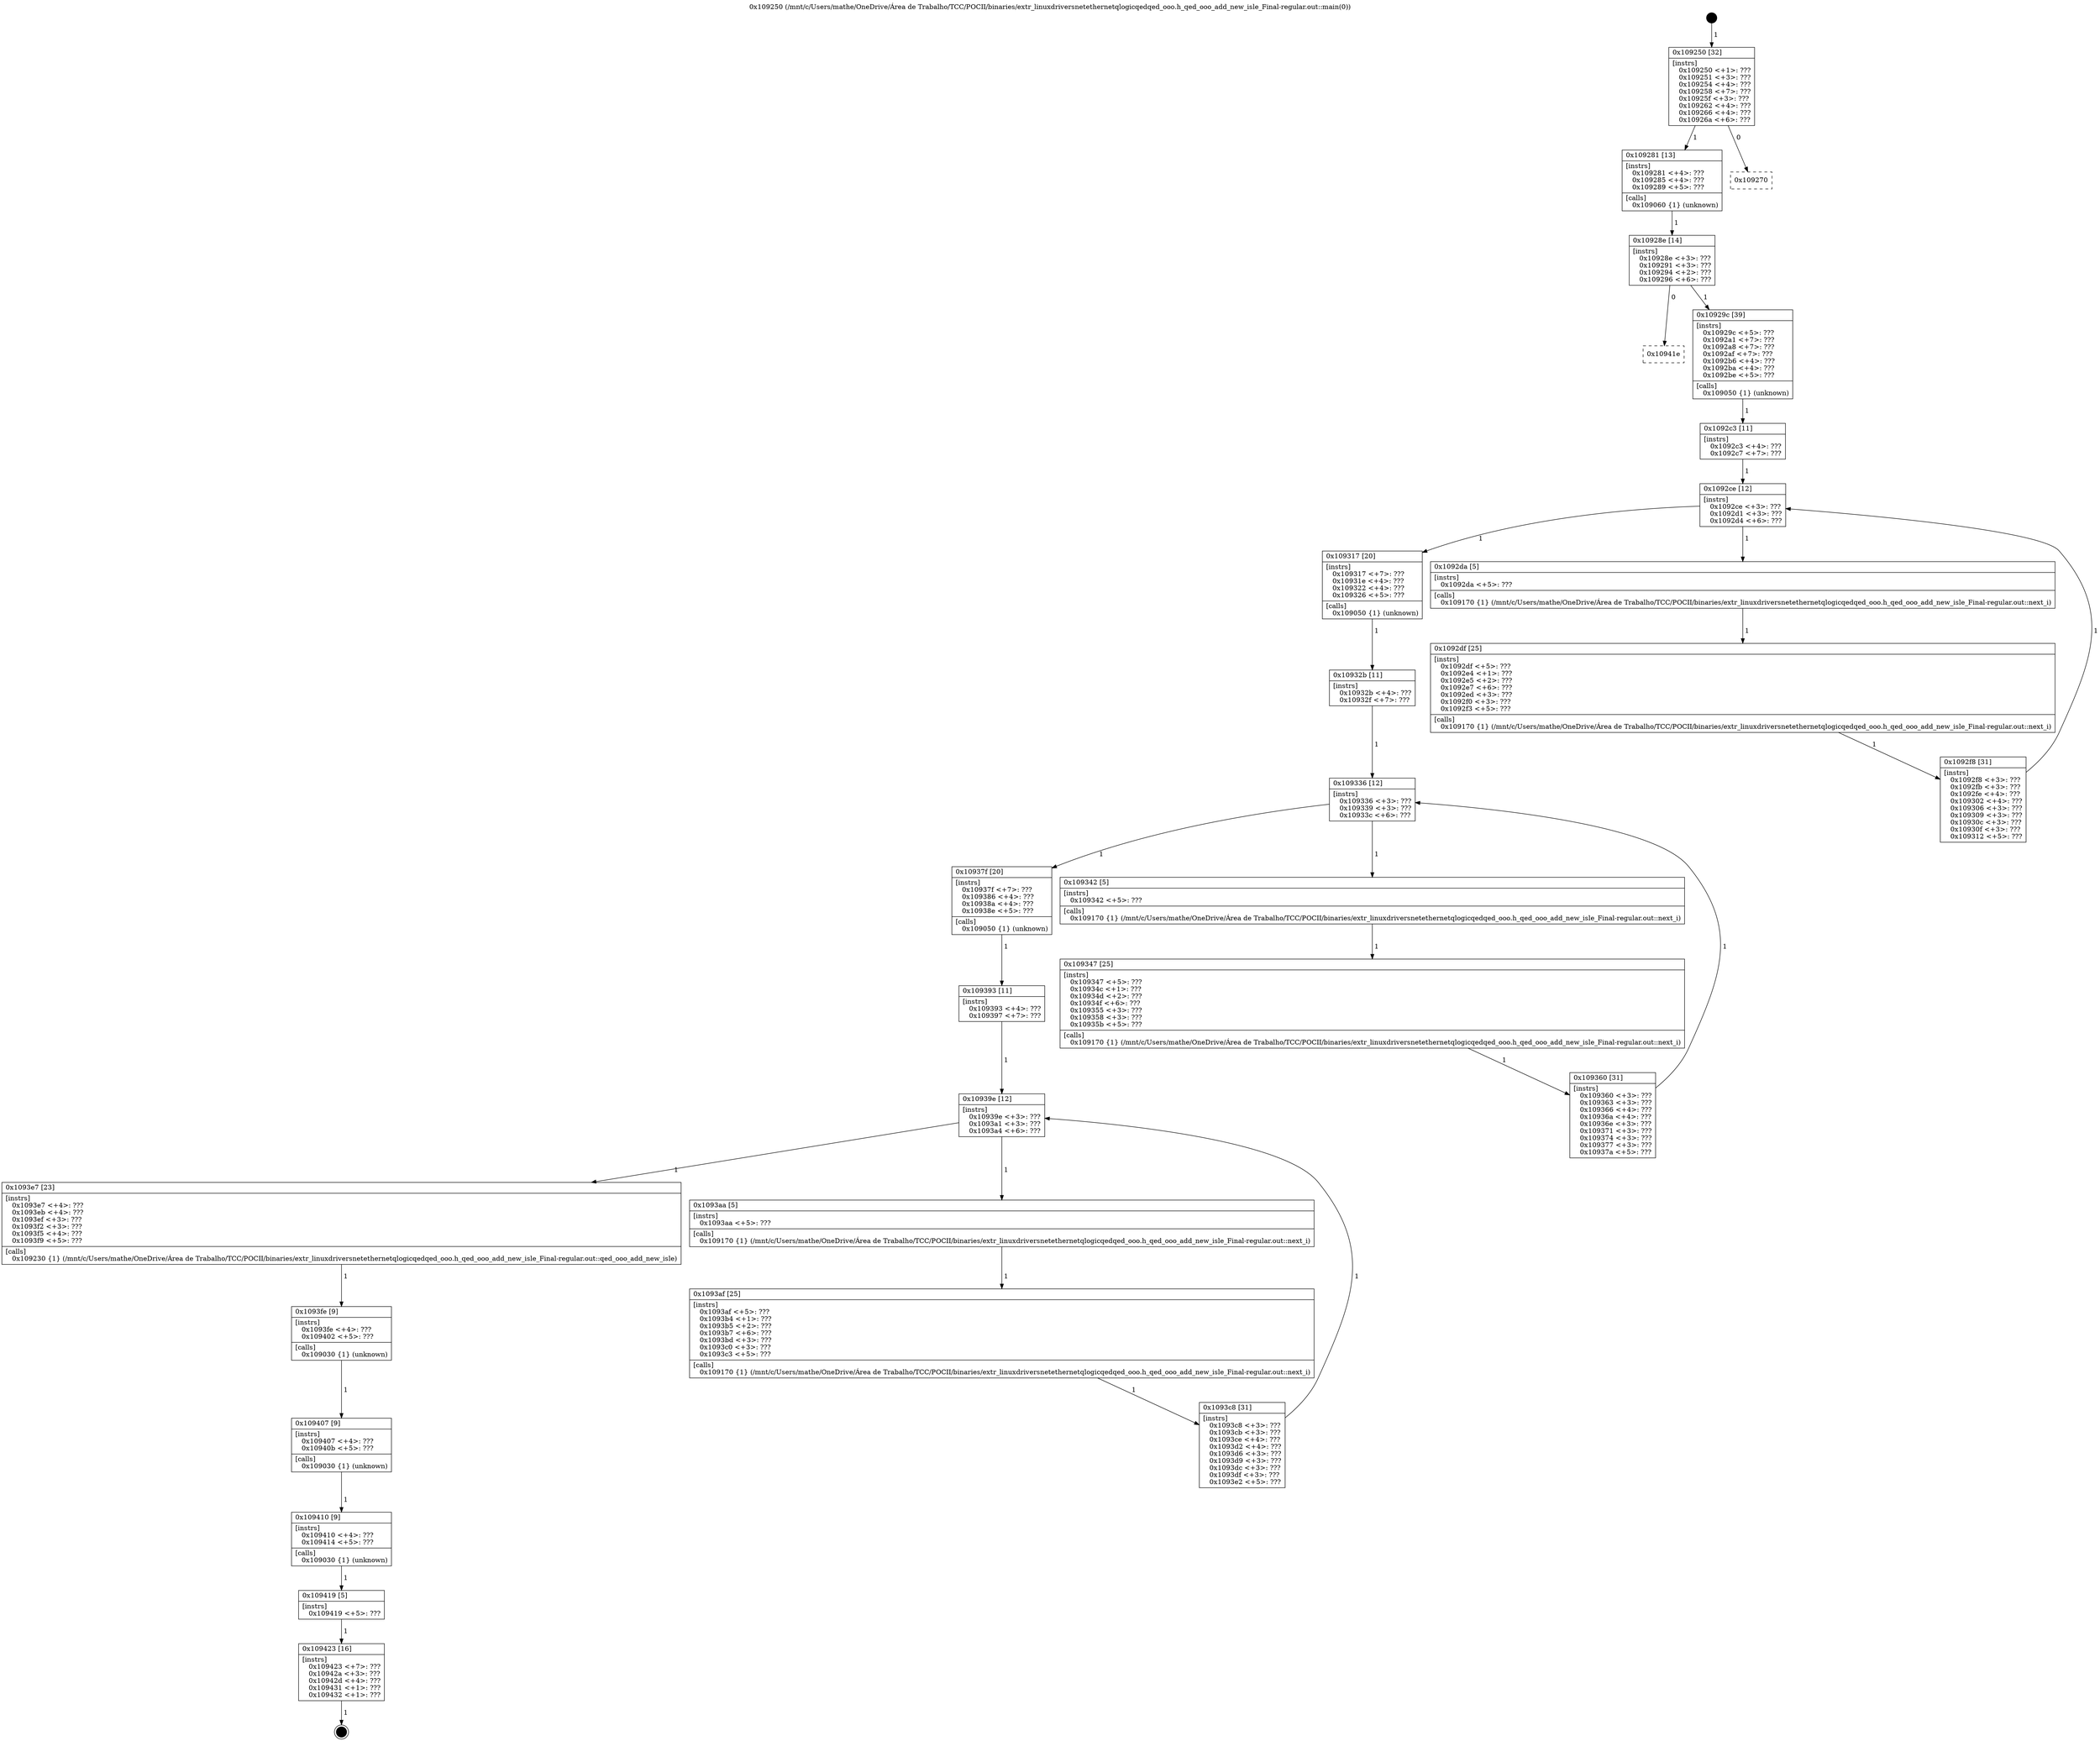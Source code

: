 digraph "0x109250" {
  label = "0x109250 (/mnt/c/Users/mathe/OneDrive/Área de Trabalho/TCC/POCII/binaries/extr_linuxdriversnetethernetqlogicqedqed_ooo.h_qed_ooo_add_new_isle_Final-regular.out::main(0))"
  labelloc = "t"
  node[shape=record]

  Entry [label="",width=0.3,height=0.3,shape=circle,fillcolor=black,style=filled]
  "0x109250" [label="{
     0x109250 [32]\l
     | [instrs]\l
     &nbsp;&nbsp;0x109250 \<+1\>: ???\l
     &nbsp;&nbsp;0x109251 \<+3\>: ???\l
     &nbsp;&nbsp;0x109254 \<+4\>: ???\l
     &nbsp;&nbsp;0x109258 \<+7\>: ???\l
     &nbsp;&nbsp;0x10925f \<+3\>: ???\l
     &nbsp;&nbsp;0x109262 \<+4\>: ???\l
     &nbsp;&nbsp;0x109266 \<+4\>: ???\l
     &nbsp;&nbsp;0x10926a \<+6\>: ???\l
  }"]
  "0x109281" [label="{
     0x109281 [13]\l
     | [instrs]\l
     &nbsp;&nbsp;0x109281 \<+4\>: ???\l
     &nbsp;&nbsp;0x109285 \<+4\>: ???\l
     &nbsp;&nbsp;0x109289 \<+5\>: ???\l
     | [calls]\l
     &nbsp;&nbsp;0x109060 \{1\} (unknown)\l
  }"]
  "0x109270" [label="{
     0x109270\l
  }", style=dashed]
  "0x10928e" [label="{
     0x10928e [14]\l
     | [instrs]\l
     &nbsp;&nbsp;0x10928e \<+3\>: ???\l
     &nbsp;&nbsp;0x109291 \<+3\>: ???\l
     &nbsp;&nbsp;0x109294 \<+2\>: ???\l
     &nbsp;&nbsp;0x109296 \<+6\>: ???\l
  }"]
  "0x10941e" [label="{
     0x10941e\l
  }", style=dashed]
  "0x10929c" [label="{
     0x10929c [39]\l
     | [instrs]\l
     &nbsp;&nbsp;0x10929c \<+5\>: ???\l
     &nbsp;&nbsp;0x1092a1 \<+7\>: ???\l
     &nbsp;&nbsp;0x1092a8 \<+7\>: ???\l
     &nbsp;&nbsp;0x1092af \<+7\>: ???\l
     &nbsp;&nbsp;0x1092b6 \<+4\>: ???\l
     &nbsp;&nbsp;0x1092ba \<+4\>: ???\l
     &nbsp;&nbsp;0x1092be \<+5\>: ???\l
     | [calls]\l
     &nbsp;&nbsp;0x109050 \{1\} (unknown)\l
  }"]
  Exit [label="",width=0.3,height=0.3,shape=circle,fillcolor=black,style=filled,peripheries=2]
  "0x1092ce" [label="{
     0x1092ce [12]\l
     | [instrs]\l
     &nbsp;&nbsp;0x1092ce \<+3\>: ???\l
     &nbsp;&nbsp;0x1092d1 \<+3\>: ???\l
     &nbsp;&nbsp;0x1092d4 \<+6\>: ???\l
  }"]
  "0x109317" [label="{
     0x109317 [20]\l
     | [instrs]\l
     &nbsp;&nbsp;0x109317 \<+7\>: ???\l
     &nbsp;&nbsp;0x10931e \<+4\>: ???\l
     &nbsp;&nbsp;0x109322 \<+4\>: ???\l
     &nbsp;&nbsp;0x109326 \<+5\>: ???\l
     | [calls]\l
     &nbsp;&nbsp;0x109050 \{1\} (unknown)\l
  }"]
  "0x1092da" [label="{
     0x1092da [5]\l
     | [instrs]\l
     &nbsp;&nbsp;0x1092da \<+5\>: ???\l
     | [calls]\l
     &nbsp;&nbsp;0x109170 \{1\} (/mnt/c/Users/mathe/OneDrive/Área de Trabalho/TCC/POCII/binaries/extr_linuxdriversnetethernetqlogicqedqed_ooo.h_qed_ooo_add_new_isle_Final-regular.out::next_i)\l
  }"]
  "0x1092df" [label="{
     0x1092df [25]\l
     | [instrs]\l
     &nbsp;&nbsp;0x1092df \<+5\>: ???\l
     &nbsp;&nbsp;0x1092e4 \<+1\>: ???\l
     &nbsp;&nbsp;0x1092e5 \<+2\>: ???\l
     &nbsp;&nbsp;0x1092e7 \<+6\>: ???\l
     &nbsp;&nbsp;0x1092ed \<+3\>: ???\l
     &nbsp;&nbsp;0x1092f0 \<+3\>: ???\l
     &nbsp;&nbsp;0x1092f3 \<+5\>: ???\l
     | [calls]\l
     &nbsp;&nbsp;0x109170 \{1\} (/mnt/c/Users/mathe/OneDrive/Área de Trabalho/TCC/POCII/binaries/extr_linuxdriversnetethernetqlogicqedqed_ooo.h_qed_ooo_add_new_isle_Final-regular.out::next_i)\l
  }"]
  "0x1092f8" [label="{
     0x1092f8 [31]\l
     | [instrs]\l
     &nbsp;&nbsp;0x1092f8 \<+3\>: ???\l
     &nbsp;&nbsp;0x1092fb \<+3\>: ???\l
     &nbsp;&nbsp;0x1092fe \<+4\>: ???\l
     &nbsp;&nbsp;0x109302 \<+4\>: ???\l
     &nbsp;&nbsp;0x109306 \<+3\>: ???\l
     &nbsp;&nbsp;0x109309 \<+3\>: ???\l
     &nbsp;&nbsp;0x10930c \<+3\>: ???\l
     &nbsp;&nbsp;0x10930f \<+3\>: ???\l
     &nbsp;&nbsp;0x109312 \<+5\>: ???\l
  }"]
  "0x1092c3" [label="{
     0x1092c3 [11]\l
     | [instrs]\l
     &nbsp;&nbsp;0x1092c3 \<+4\>: ???\l
     &nbsp;&nbsp;0x1092c7 \<+7\>: ???\l
  }"]
  "0x109336" [label="{
     0x109336 [12]\l
     | [instrs]\l
     &nbsp;&nbsp;0x109336 \<+3\>: ???\l
     &nbsp;&nbsp;0x109339 \<+3\>: ???\l
     &nbsp;&nbsp;0x10933c \<+6\>: ???\l
  }"]
  "0x10937f" [label="{
     0x10937f [20]\l
     | [instrs]\l
     &nbsp;&nbsp;0x10937f \<+7\>: ???\l
     &nbsp;&nbsp;0x109386 \<+4\>: ???\l
     &nbsp;&nbsp;0x10938a \<+4\>: ???\l
     &nbsp;&nbsp;0x10938e \<+5\>: ???\l
     | [calls]\l
     &nbsp;&nbsp;0x109050 \{1\} (unknown)\l
  }"]
  "0x109342" [label="{
     0x109342 [5]\l
     | [instrs]\l
     &nbsp;&nbsp;0x109342 \<+5\>: ???\l
     | [calls]\l
     &nbsp;&nbsp;0x109170 \{1\} (/mnt/c/Users/mathe/OneDrive/Área de Trabalho/TCC/POCII/binaries/extr_linuxdriversnetethernetqlogicqedqed_ooo.h_qed_ooo_add_new_isle_Final-regular.out::next_i)\l
  }"]
  "0x109347" [label="{
     0x109347 [25]\l
     | [instrs]\l
     &nbsp;&nbsp;0x109347 \<+5\>: ???\l
     &nbsp;&nbsp;0x10934c \<+1\>: ???\l
     &nbsp;&nbsp;0x10934d \<+2\>: ???\l
     &nbsp;&nbsp;0x10934f \<+6\>: ???\l
     &nbsp;&nbsp;0x109355 \<+3\>: ???\l
     &nbsp;&nbsp;0x109358 \<+3\>: ???\l
     &nbsp;&nbsp;0x10935b \<+5\>: ???\l
     | [calls]\l
     &nbsp;&nbsp;0x109170 \{1\} (/mnt/c/Users/mathe/OneDrive/Área de Trabalho/TCC/POCII/binaries/extr_linuxdriversnetethernetqlogicqedqed_ooo.h_qed_ooo_add_new_isle_Final-regular.out::next_i)\l
  }"]
  "0x109360" [label="{
     0x109360 [31]\l
     | [instrs]\l
     &nbsp;&nbsp;0x109360 \<+3\>: ???\l
     &nbsp;&nbsp;0x109363 \<+3\>: ???\l
     &nbsp;&nbsp;0x109366 \<+4\>: ???\l
     &nbsp;&nbsp;0x10936a \<+4\>: ???\l
     &nbsp;&nbsp;0x10936e \<+3\>: ???\l
     &nbsp;&nbsp;0x109371 \<+3\>: ???\l
     &nbsp;&nbsp;0x109374 \<+3\>: ???\l
     &nbsp;&nbsp;0x109377 \<+3\>: ???\l
     &nbsp;&nbsp;0x10937a \<+5\>: ???\l
  }"]
  "0x10932b" [label="{
     0x10932b [11]\l
     | [instrs]\l
     &nbsp;&nbsp;0x10932b \<+4\>: ???\l
     &nbsp;&nbsp;0x10932f \<+7\>: ???\l
  }"]
  "0x10939e" [label="{
     0x10939e [12]\l
     | [instrs]\l
     &nbsp;&nbsp;0x10939e \<+3\>: ???\l
     &nbsp;&nbsp;0x1093a1 \<+3\>: ???\l
     &nbsp;&nbsp;0x1093a4 \<+6\>: ???\l
  }"]
  "0x1093e7" [label="{
     0x1093e7 [23]\l
     | [instrs]\l
     &nbsp;&nbsp;0x1093e7 \<+4\>: ???\l
     &nbsp;&nbsp;0x1093eb \<+4\>: ???\l
     &nbsp;&nbsp;0x1093ef \<+3\>: ???\l
     &nbsp;&nbsp;0x1093f2 \<+3\>: ???\l
     &nbsp;&nbsp;0x1093f5 \<+4\>: ???\l
     &nbsp;&nbsp;0x1093f9 \<+5\>: ???\l
     | [calls]\l
     &nbsp;&nbsp;0x109230 \{1\} (/mnt/c/Users/mathe/OneDrive/Área de Trabalho/TCC/POCII/binaries/extr_linuxdriversnetethernetqlogicqedqed_ooo.h_qed_ooo_add_new_isle_Final-regular.out::qed_ooo_add_new_isle)\l
  }"]
  "0x1093aa" [label="{
     0x1093aa [5]\l
     | [instrs]\l
     &nbsp;&nbsp;0x1093aa \<+5\>: ???\l
     | [calls]\l
     &nbsp;&nbsp;0x109170 \{1\} (/mnt/c/Users/mathe/OneDrive/Área de Trabalho/TCC/POCII/binaries/extr_linuxdriversnetethernetqlogicqedqed_ooo.h_qed_ooo_add_new_isle_Final-regular.out::next_i)\l
  }"]
  "0x1093af" [label="{
     0x1093af [25]\l
     | [instrs]\l
     &nbsp;&nbsp;0x1093af \<+5\>: ???\l
     &nbsp;&nbsp;0x1093b4 \<+1\>: ???\l
     &nbsp;&nbsp;0x1093b5 \<+2\>: ???\l
     &nbsp;&nbsp;0x1093b7 \<+6\>: ???\l
     &nbsp;&nbsp;0x1093bd \<+3\>: ???\l
     &nbsp;&nbsp;0x1093c0 \<+3\>: ???\l
     &nbsp;&nbsp;0x1093c3 \<+5\>: ???\l
     | [calls]\l
     &nbsp;&nbsp;0x109170 \{1\} (/mnt/c/Users/mathe/OneDrive/Área de Trabalho/TCC/POCII/binaries/extr_linuxdriversnetethernetqlogicqedqed_ooo.h_qed_ooo_add_new_isle_Final-regular.out::next_i)\l
  }"]
  "0x1093c8" [label="{
     0x1093c8 [31]\l
     | [instrs]\l
     &nbsp;&nbsp;0x1093c8 \<+3\>: ???\l
     &nbsp;&nbsp;0x1093cb \<+3\>: ???\l
     &nbsp;&nbsp;0x1093ce \<+4\>: ???\l
     &nbsp;&nbsp;0x1093d2 \<+4\>: ???\l
     &nbsp;&nbsp;0x1093d6 \<+3\>: ???\l
     &nbsp;&nbsp;0x1093d9 \<+3\>: ???\l
     &nbsp;&nbsp;0x1093dc \<+3\>: ???\l
     &nbsp;&nbsp;0x1093df \<+3\>: ???\l
     &nbsp;&nbsp;0x1093e2 \<+5\>: ???\l
  }"]
  "0x109393" [label="{
     0x109393 [11]\l
     | [instrs]\l
     &nbsp;&nbsp;0x109393 \<+4\>: ???\l
     &nbsp;&nbsp;0x109397 \<+7\>: ???\l
  }"]
  "0x1093fe" [label="{
     0x1093fe [9]\l
     | [instrs]\l
     &nbsp;&nbsp;0x1093fe \<+4\>: ???\l
     &nbsp;&nbsp;0x109402 \<+5\>: ???\l
     | [calls]\l
     &nbsp;&nbsp;0x109030 \{1\} (unknown)\l
  }"]
  "0x109407" [label="{
     0x109407 [9]\l
     | [instrs]\l
     &nbsp;&nbsp;0x109407 \<+4\>: ???\l
     &nbsp;&nbsp;0x10940b \<+5\>: ???\l
     | [calls]\l
     &nbsp;&nbsp;0x109030 \{1\} (unknown)\l
  }"]
  "0x109410" [label="{
     0x109410 [9]\l
     | [instrs]\l
     &nbsp;&nbsp;0x109410 \<+4\>: ???\l
     &nbsp;&nbsp;0x109414 \<+5\>: ???\l
     | [calls]\l
     &nbsp;&nbsp;0x109030 \{1\} (unknown)\l
  }"]
  "0x109419" [label="{
     0x109419 [5]\l
     | [instrs]\l
     &nbsp;&nbsp;0x109419 \<+5\>: ???\l
  }"]
  "0x109423" [label="{
     0x109423 [16]\l
     | [instrs]\l
     &nbsp;&nbsp;0x109423 \<+7\>: ???\l
     &nbsp;&nbsp;0x10942a \<+3\>: ???\l
     &nbsp;&nbsp;0x10942d \<+4\>: ???\l
     &nbsp;&nbsp;0x109431 \<+1\>: ???\l
     &nbsp;&nbsp;0x109432 \<+1\>: ???\l
  }"]
  Entry -> "0x109250" [label=" 1"]
  "0x109250" -> "0x109281" [label=" 1"]
  "0x109250" -> "0x109270" [label=" 0"]
  "0x109281" -> "0x10928e" [label=" 1"]
  "0x10928e" -> "0x10941e" [label=" 0"]
  "0x10928e" -> "0x10929c" [label=" 1"]
  "0x109423" -> Exit [label=" 1"]
  "0x10929c" -> "0x1092c3" [label=" 1"]
  "0x1092ce" -> "0x109317" [label=" 1"]
  "0x1092ce" -> "0x1092da" [label=" 1"]
  "0x1092da" -> "0x1092df" [label=" 1"]
  "0x1092df" -> "0x1092f8" [label=" 1"]
  "0x1092c3" -> "0x1092ce" [label=" 1"]
  "0x1092f8" -> "0x1092ce" [label=" 1"]
  "0x109317" -> "0x10932b" [label=" 1"]
  "0x109336" -> "0x10937f" [label=" 1"]
  "0x109336" -> "0x109342" [label=" 1"]
  "0x109342" -> "0x109347" [label=" 1"]
  "0x109347" -> "0x109360" [label=" 1"]
  "0x10932b" -> "0x109336" [label=" 1"]
  "0x109360" -> "0x109336" [label=" 1"]
  "0x10937f" -> "0x109393" [label=" 1"]
  "0x10939e" -> "0x1093e7" [label=" 1"]
  "0x10939e" -> "0x1093aa" [label=" 1"]
  "0x1093aa" -> "0x1093af" [label=" 1"]
  "0x1093af" -> "0x1093c8" [label=" 1"]
  "0x109393" -> "0x10939e" [label=" 1"]
  "0x1093c8" -> "0x10939e" [label=" 1"]
  "0x1093e7" -> "0x1093fe" [label=" 1"]
  "0x1093fe" -> "0x109407" [label=" 1"]
  "0x109407" -> "0x109410" [label=" 1"]
  "0x109410" -> "0x109419" [label=" 1"]
  "0x109419" -> "0x109423" [label=" 1"]
}
